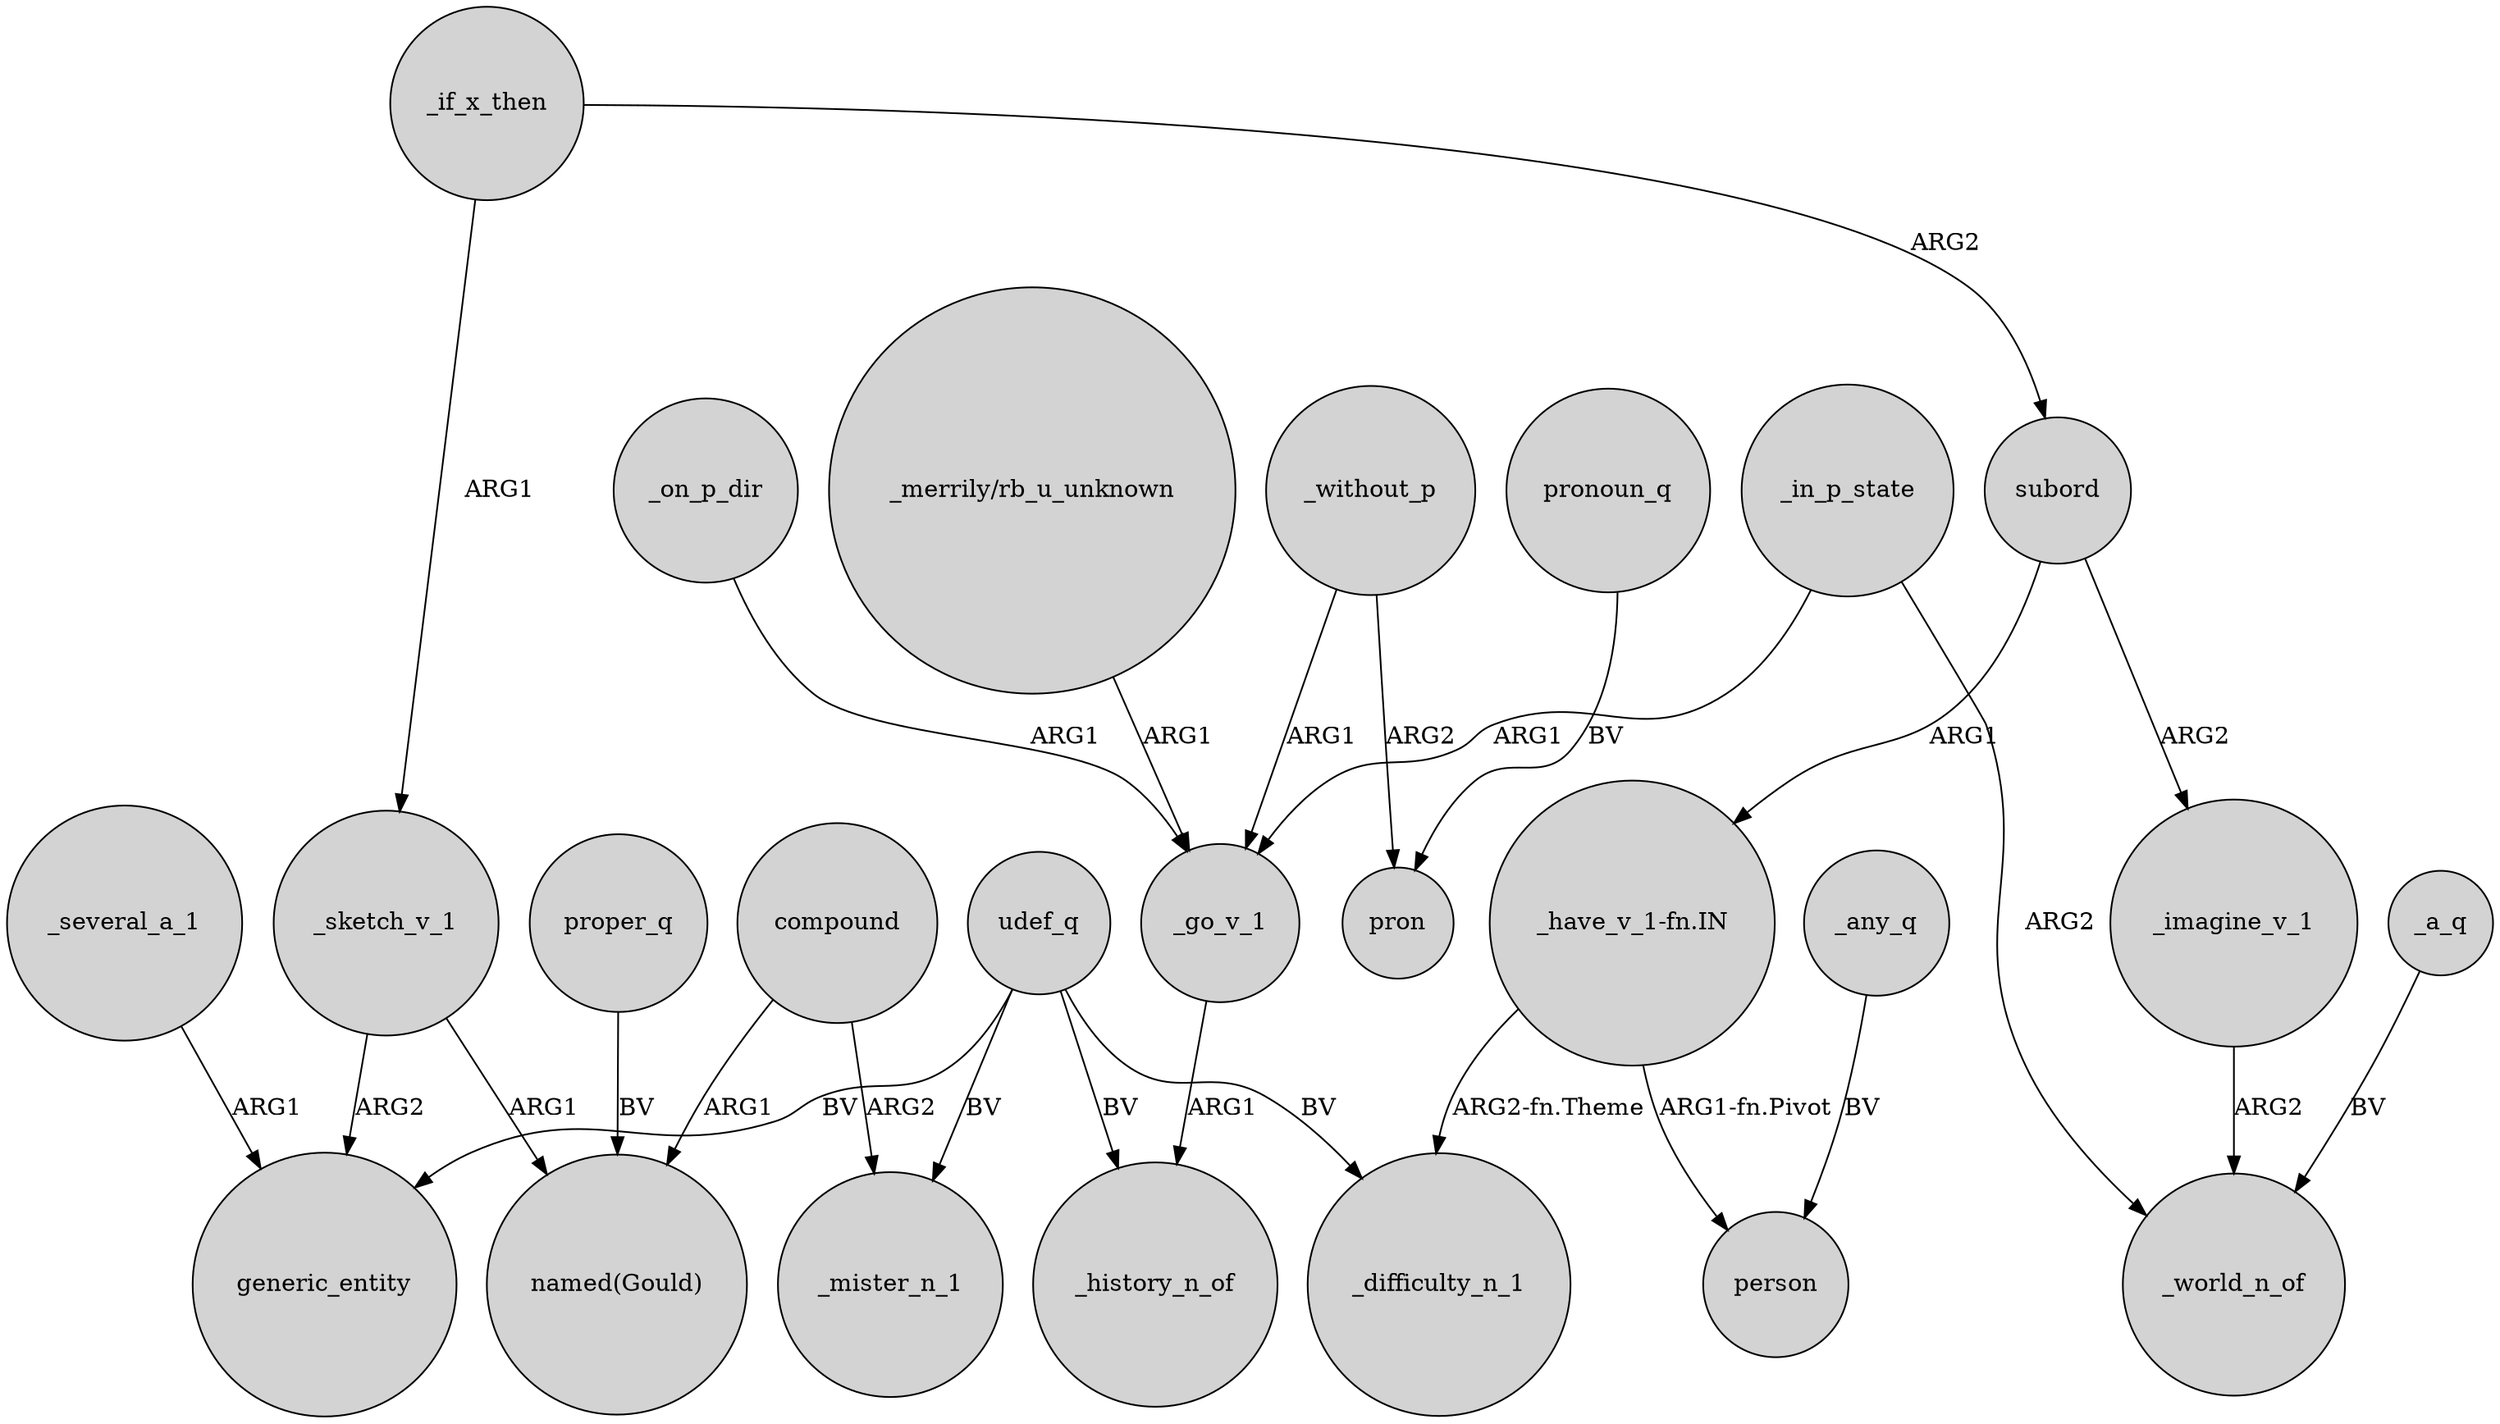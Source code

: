 digraph {
	node [shape=circle style=filled]
	udef_q -> generic_entity [label=BV]
	_several_a_1 -> generic_entity [label=ARG1]
	udef_q -> _history_n_of [label=BV]
	compound -> _mister_n_1 [label=ARG2]
	udef_q -> _difficulty_n_1 [label=BV]
	udef_q -> _mister_n_1 [label=BV]
	_sketch_v_1 -> generic_entity [label=ARG2]
	subord -> _imagine_v_1 [label=ARG2]
	"_have_v_1-fn.IN" -> _difficulty_n_1 [label="ARG2-fn.Theme"]
	pronoun_q -> pron [label=BV]
	_a_q -> _world_n_of [label=BV]
	compound -> "named(Gould)" [label=ARG1]
	_on_p_dir -> _go_v_1 [label=ARG1]
	_go_v_1 -> _history_n_of [label=ARG1]
	_in_p_state -> _go_v_1 [label=ARG1]
	"_merrily/rb_u_unknown" -> _go_v_1 [label=ARG1]
	_if_x_then -> _sketch_v_1 [label=ARG1]
	"_have_v_1-fn.IN" -> person [label="ARG1-fn.Pivot"]
	_imagine_v_1 -> _world_n_of [label=ARG2]
	proper_q -> "named(Gould)" [label=BV]
	subord -> "_have_v_1-fn.IN" [label=ARG1]
	_if_x_then -> subord [label=ARG2]
	_any_q -> person [label=BV]
	_without_p -> pron [label=ARG2]
	_in_p_state -> _world_n_of [label=ARG2]
	_sketch_v_1 -> "named(Gould)" [label=ARG1]
	_without_p -> _go_v_1 [label=ARG1]
}
